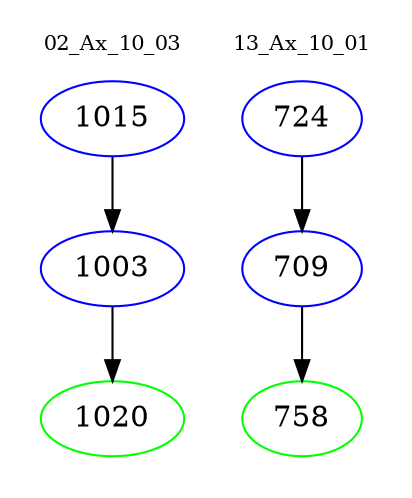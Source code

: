digraph{
subgraph cluster_0 {
color = white
label = "02_Ax_10_03";
fontsize=10;
T0_1015 [label="1015", color="blue"]
T0_1015 -> T0_1003 [color="black"]
T0_1003 [label="1003", color="blue"]
T0_1003 -> T0_1020 [color="black"]
T0_1020 [label="1020", color="green"]
}
subgraph cluster_1 {
color = white
label = "13_Ax_10_01";
fontsize=10;
T1_724 [label="724", color="blue"]
T1_724 -> T1_709 [color="black"]
T1_709 [label="709", color="blue"]
T1_709 -> T1_758 [color="black"]
T1_758 [label="758", color="green"]
}
}
